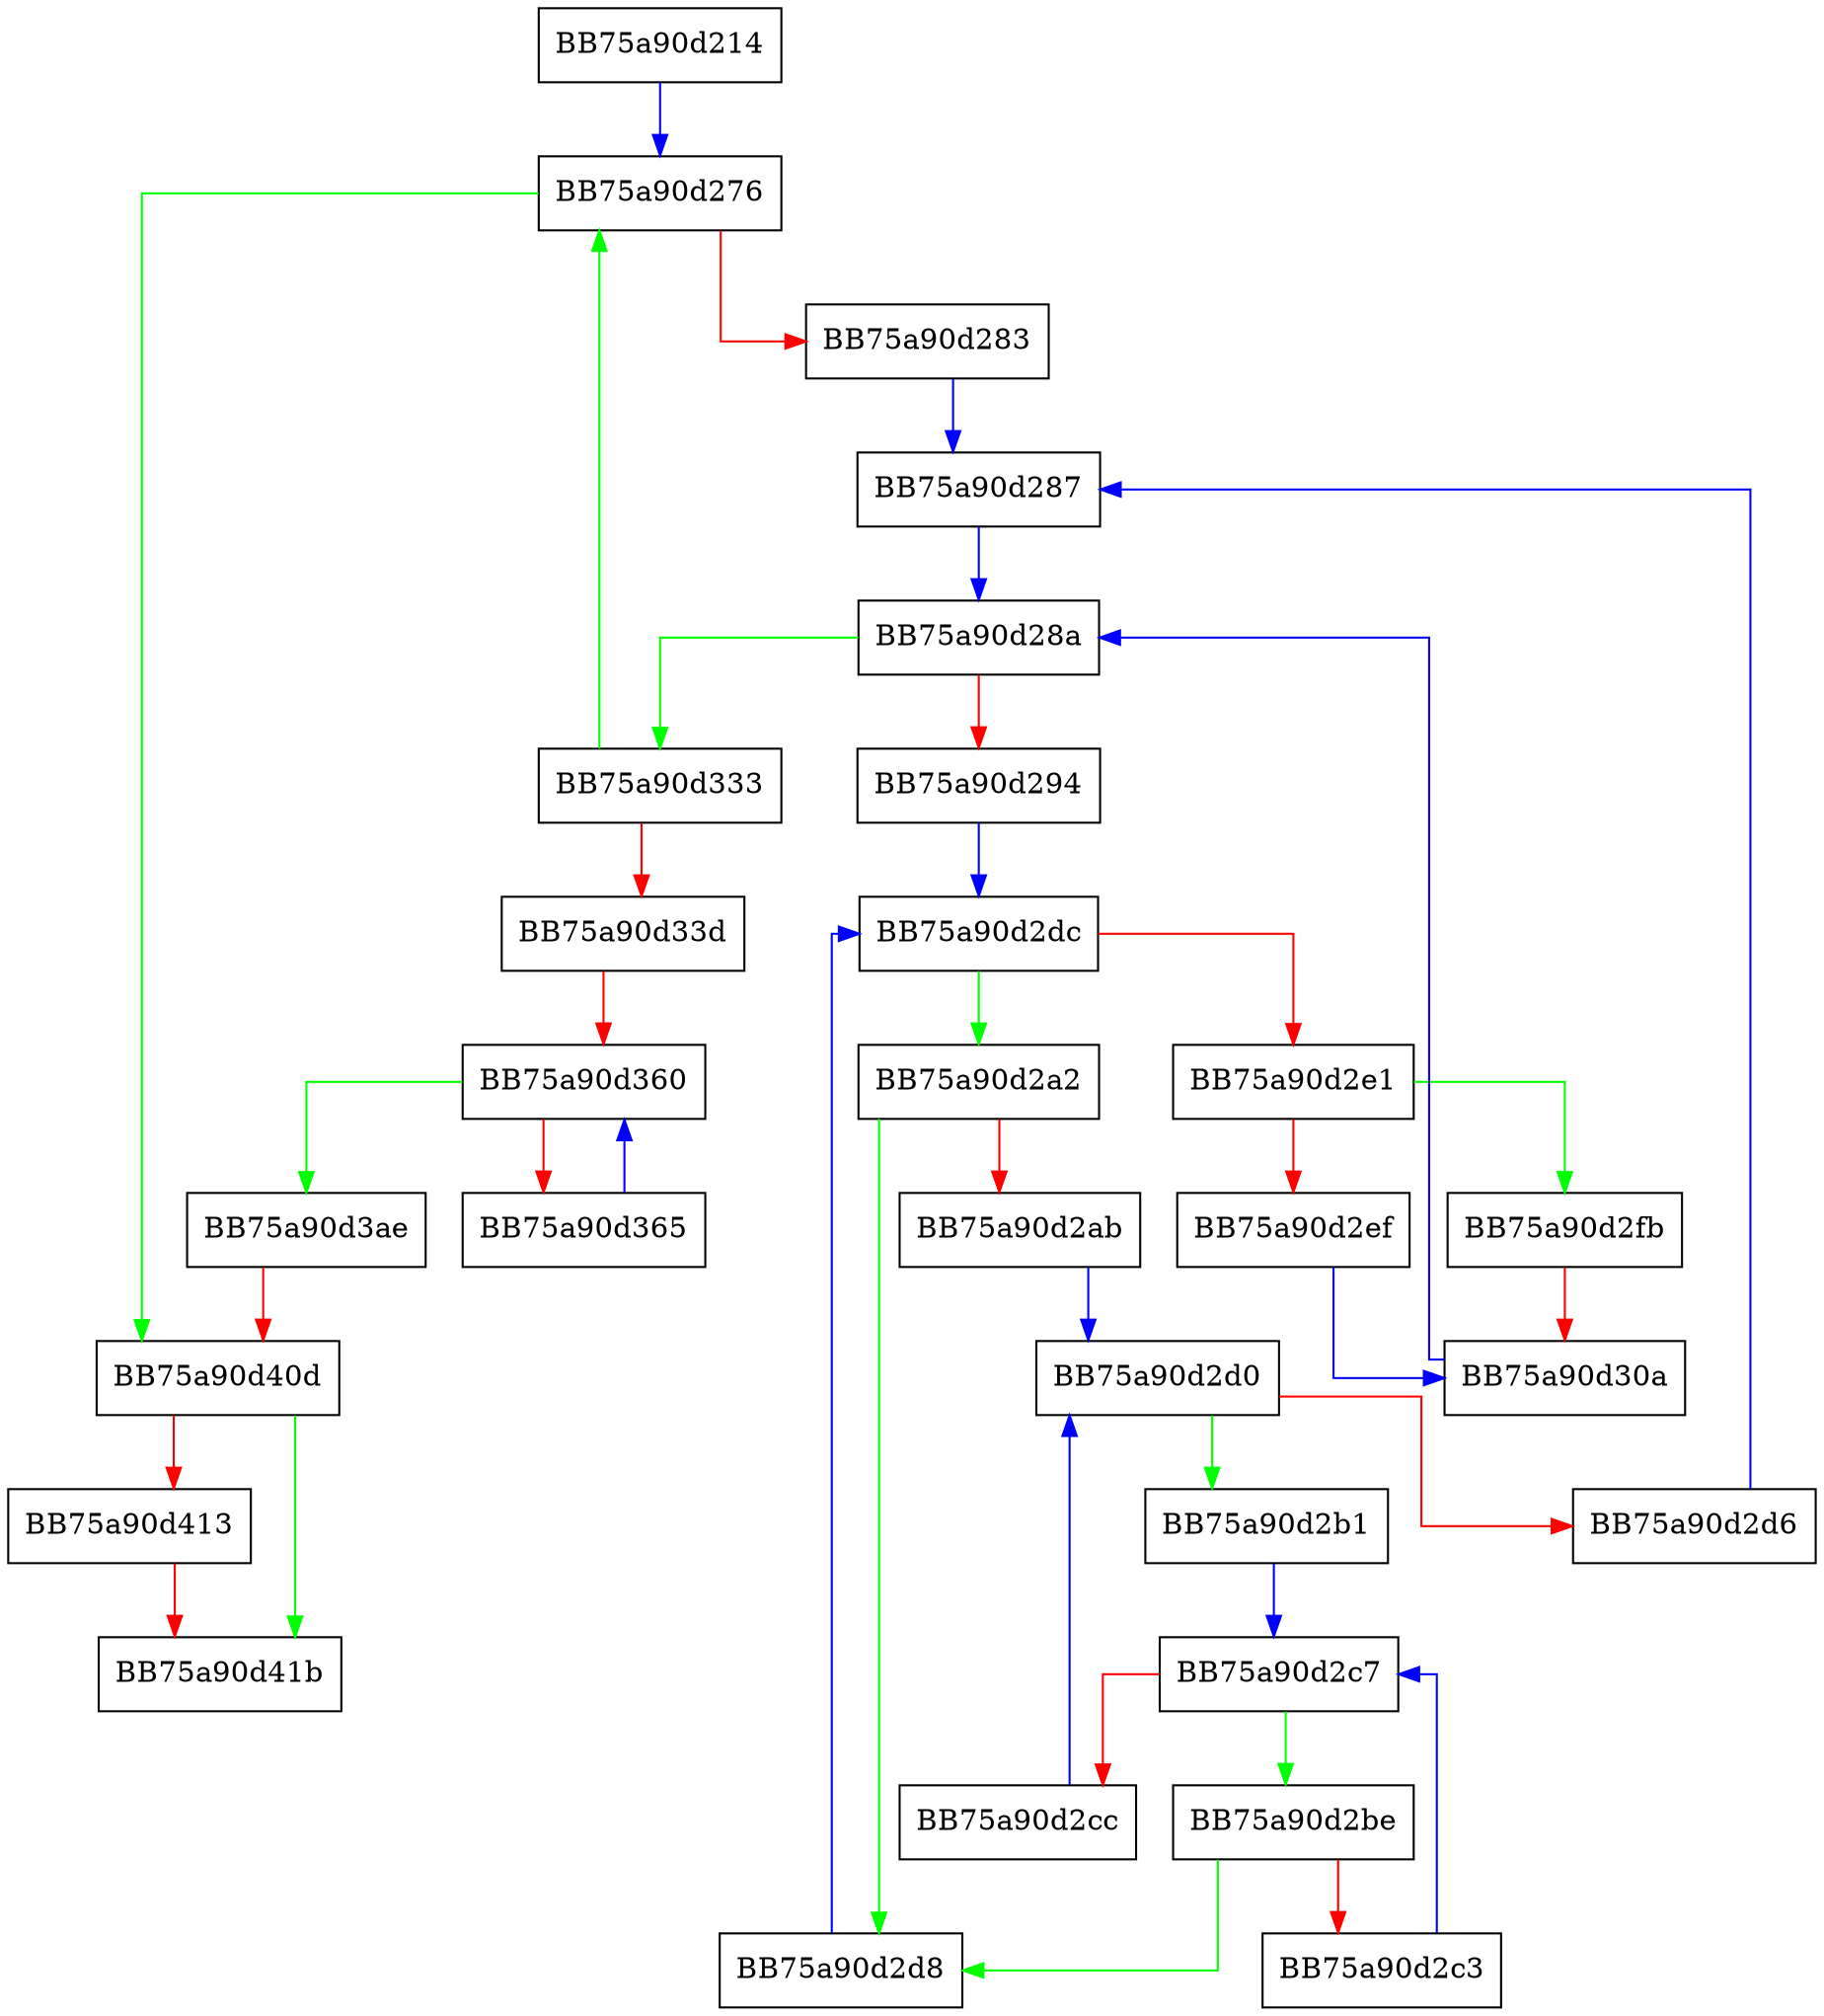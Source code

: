 digraph _build_graph {
  node [shape="box"];
  graph [splines=ortho];
  BB75a90d214 -> BB75a90d276 [color="blue"];
  BB75a90d276 -> BB75a90d40d [color="green"];
  BB75a90d276 -> BB75a90d283 [color="red"];
  BB75a90d283 -> BB75a90d287 [color="blue"];
  BB75a90d287 -> BB75a90d28a [color="blue"];
  BB75a90d28a -> BB75a90d333 [color="green"];
  BB75a90d28a -> BB75a90d294 [color="red"];
  BB75a90d294 -> BB75a90d2dc [color="blue"];
  BB75a90d2a2 -> BB75a90d2d8 [color="green"];
  BB75a90d2a2 -> BB75a90d2ab [color="red"];
  BB75a90d2ab -> BB75a90d2d0 [color="blue"];
  BB75a90d2b1 -> BB75a90d2c7 [color="blue"];
  BB75a90d2be -> BB75a90d2d8 [color="green"];
  BB75a90d2be -> BB75a90d2c3 [color="red"];
  BB75a90d2c3 -> BB75a90d2c7 [color="blue"];
  BB75a90d2c7 -> BB75a90d2be [color="green"];
  BB75a90d2c7 -> BB75a90d2cc [color="red"];
  BB75a90d2cc -> BB75a90d2d0 [color="blue"];
  BB75a90d2d0 -> BB75a90d2b1 [color="green"];
  BB75a90d2d0 -> BB75a90d2d6 [color="red"];
  BB75a90d2d6 -> BB75a90d287 [color="blue"];
  BB75a90d2d8 -> BB75a90d2dc [color="blue"];
  BB75a90d2dc -> BB75a90d2a2 [color="green"];
  BB75a90d2dc -> BB75a90d2e1 [color="red"];
  BB75a90d2e1 -> BB75a90d2fb [color="green"];
  BB75a90d2e1 -> BB75a90d2ef [color="red"];
  BB75a90d2ef -> BB75a90d30a [color="blue"];
  BB75a90d2fb -> BB75a90d30a [color="red"];
  BB75a90d30a -> BB75a90d28a [color="blue"];
  BB75a90d333 -> BB75a90d276 [color="green"];
  BB75a90d333 -> BB75a90d33d [color="red"];
  BB75a90d33d -> BB75a90d360 [color="red"];
  BB75a90d360 -> BB75a90d3ae [color="green"];
  BB75a90d360 -> BB75a90d365 [color="red"];
  BB75a90d365 -> BB75a90d360 [color="blue"];
  BB75a90d3ae -> BB75a90d40d [color="red"];
  BB75a90d40d -> BB75a90d41b [color="green"];
  BB75a90d40d -> BB75a90d413 [color="red"];
  BB75a90d413 -> BB75a90d41b [color="red"];
}